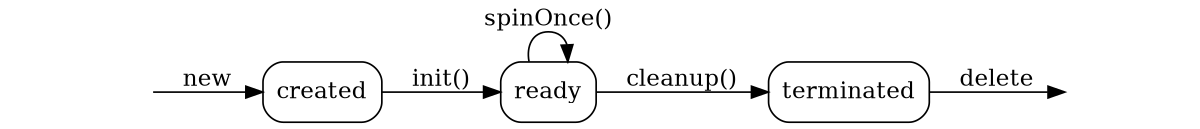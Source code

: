 digraph finite_state_machine {
	rankdir=LR;
	size="8,5"
	node [style=invis]; q_start q_end;
	node [style=rounded,shape=box];
	q_start -> created [ label = "new" ];
	created -> ready [ label = "init()" ];
	ready -> ready [ label = "spinOnce()" ];
	ready -> terminated [ label = "cleanup()" ];
	terminated -> q_end [ label = "delete" ];
}

# dot -Tpng node-state-machine.gv > node-state-machine.png
